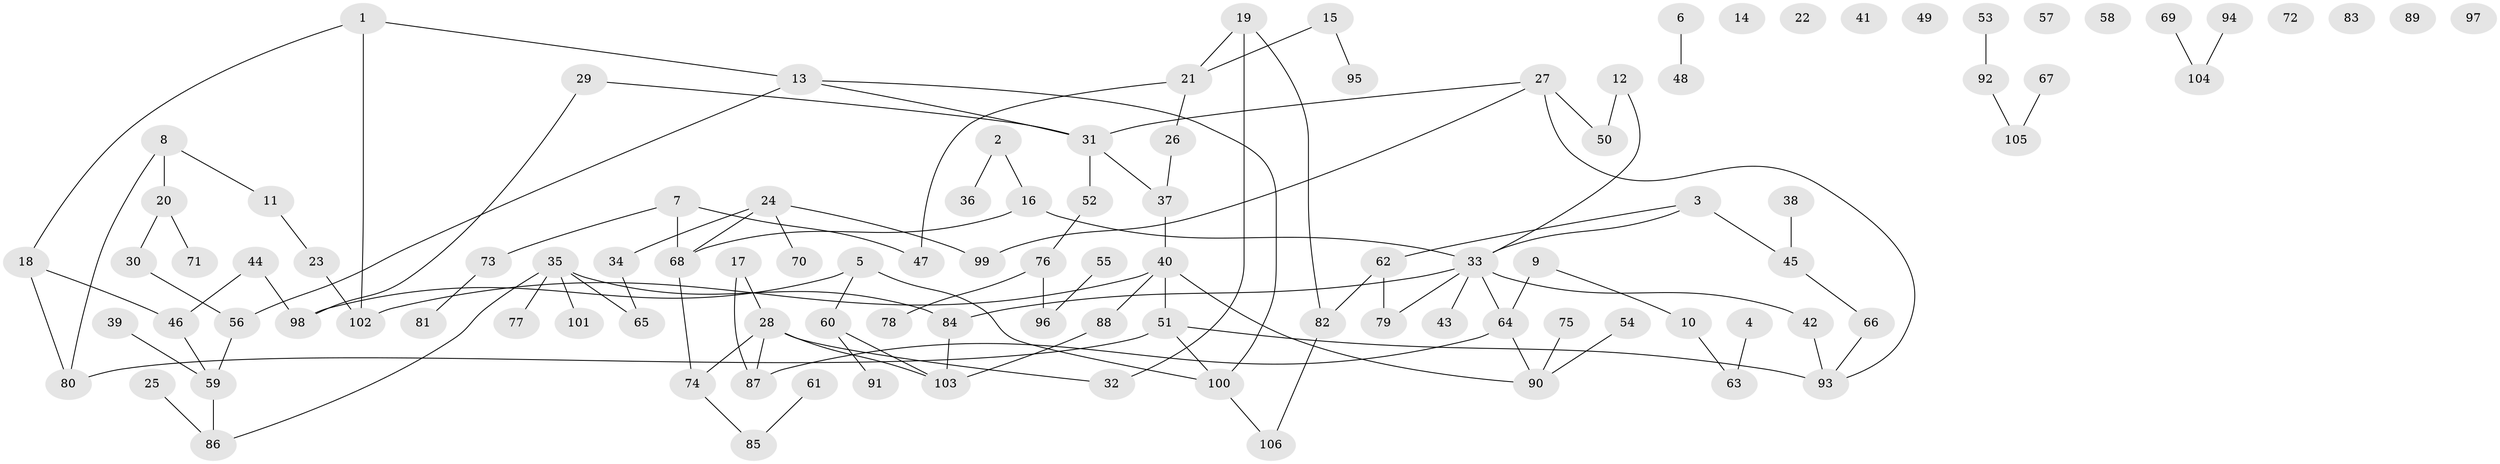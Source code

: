 // coarse degree distribution, {5: 0.08108108108108109, 2: 0.22972972972972974, 8: 0.013513513513513514, 1: 0.2972972972972973, 4: 0.08108108108108109, 3: 0.10810810810810811, 0: 0.13513513513513514, 6: 0.05405405405405406}
// Generated by graph-tools (version 1.1) at 2025/23/03/03/25 07:23:25]
// undirected, 106 vertices, 117 edges
graph export_dot {
graph [start="1"]
  node [color=gray90,style=filled];
  1;
  2;
  3;
  4;
  5;
  6;
  7;
  8;
  9;
  10;
  11;
  12;
  13;
  14;
  15;
  16;
  17;
  18;
  19;
  20;
  21;
  22;
  23;
  24;
  25;
  26;
  27;
  28;
  29;
  30;
  31;
  32;
  33;
  34;
  35;
  36;
  37;
  38;
  39;
  40;
  41;
  42;
  43;
  44;
  45;
  46;
  47;
  48;
  49;
  50;
  51;
  52;
  53;
  54;
  55;
  56;
  57;
  58;
  59;
  60;
  61;
  62;
  63;
  64;
  65;
  66;
  67;
  68;
  69;
  70;
  71;
  72;
  73;
  74;
  75;
  76;
  77;
  78;
  79;
  80;
  81;
  82;
  83;
  84;
  85;
  86;
  87;
  88;
  89;
  90;
  91;
  92;
  93;
  94;
  95;
  96;
  97;
  98;
  99;
  100;
  101;
  102;
  103;
  104;
  105;
  106;
  1 -- 13;
  1 -- 18;
  1 -- 102;
  2 -- 16;
  2 -- 36;
  3 -- 33;
  3 -- 45;
  3 -- 62;
  4 -- 63;
  5 -- 60;
  5 -- 98;
  5 -- 100;
  6 -- 48;
  7 -- 47;
  7 -- 68;
  7 -- 73;
  8 -- 11;
  8 -- 20;
  8 -- 80;
  9 -- 10;
  9 -- 64;
  10 -- 63;
  11 -- 23;
  12 -- 33;
  12 -- 50;
  13 -- 31;
  13 -- 56;
  13 -- 100;
  15 -- 21;
  15 -- 95;
  16 -- 33;
  16 -- 68;
  17 -- 28;
  17 -- 87;
  18 -- 46;
  18 -- 80;
  19 -- 21;
  19 -- 32;
  19 -- 82;
  20 -- 30;
  20 -- 71;
  21 -- 26;
  21 -- 47;
  23 -- 102;
  24 -- 34;
  24 -- 68;
  24 -- 70;
  24 -- 99;
  25 -- 86;
  26 -- 37;
  27 -- 31;
  27 -- 50;
  27 -- 93;
  27 -- 99;
  28 -- 32;
  28 -- 74;
  28 -- 87;
  28 -- 103;
  29 -- 31;
  29 -- 98;
  30 -- 56;
  31 -- 37;
  31 -- 52;
  33 -- 42;
  33 -- 43;
  33 -- 64;
  33 -- 79;
  33 -- 84;
  34 -- 65;
  35 -- 65;
  35 -- 77;
  35 -- 84;
  35 -- 86;
  35 -- 101;
  37 -- 40;
  38 -- 45;
  39 -- 59;
  40 -- 51;
  40 -- 88;
  40 -- 90;
  40 -- 102;
  42 -- 93;
  44 -- 46;
  44 -- 98;
  45 -- 66;
  46 -- 59;
  51 -- 80;
  51 -- 93;
  51 -- 100;
  52 -- 76;
  53 -- 92;
  54 -- 90;
  55 -- 96;
  56 -- 59;
  59 -- 86;
  60 -- 91;
  60 -- 103;
  61 -- 85;
  62 -- 79;
  62 -- 82;
  64 -- 87;
  64 -- 90;
  66 -- 93;
  67 -- 105;
  68 -- 74;
  69 -- 104;
  73 -- 81;
  74 -- 85;
  75 -- 90;
  76 -- 78;
  76 -- 96;
  82 -- 106;
  84 -- 103;
  88 -- 103;
  92 -- 105;
  94 -- 104;
  100 -- 106;
}
